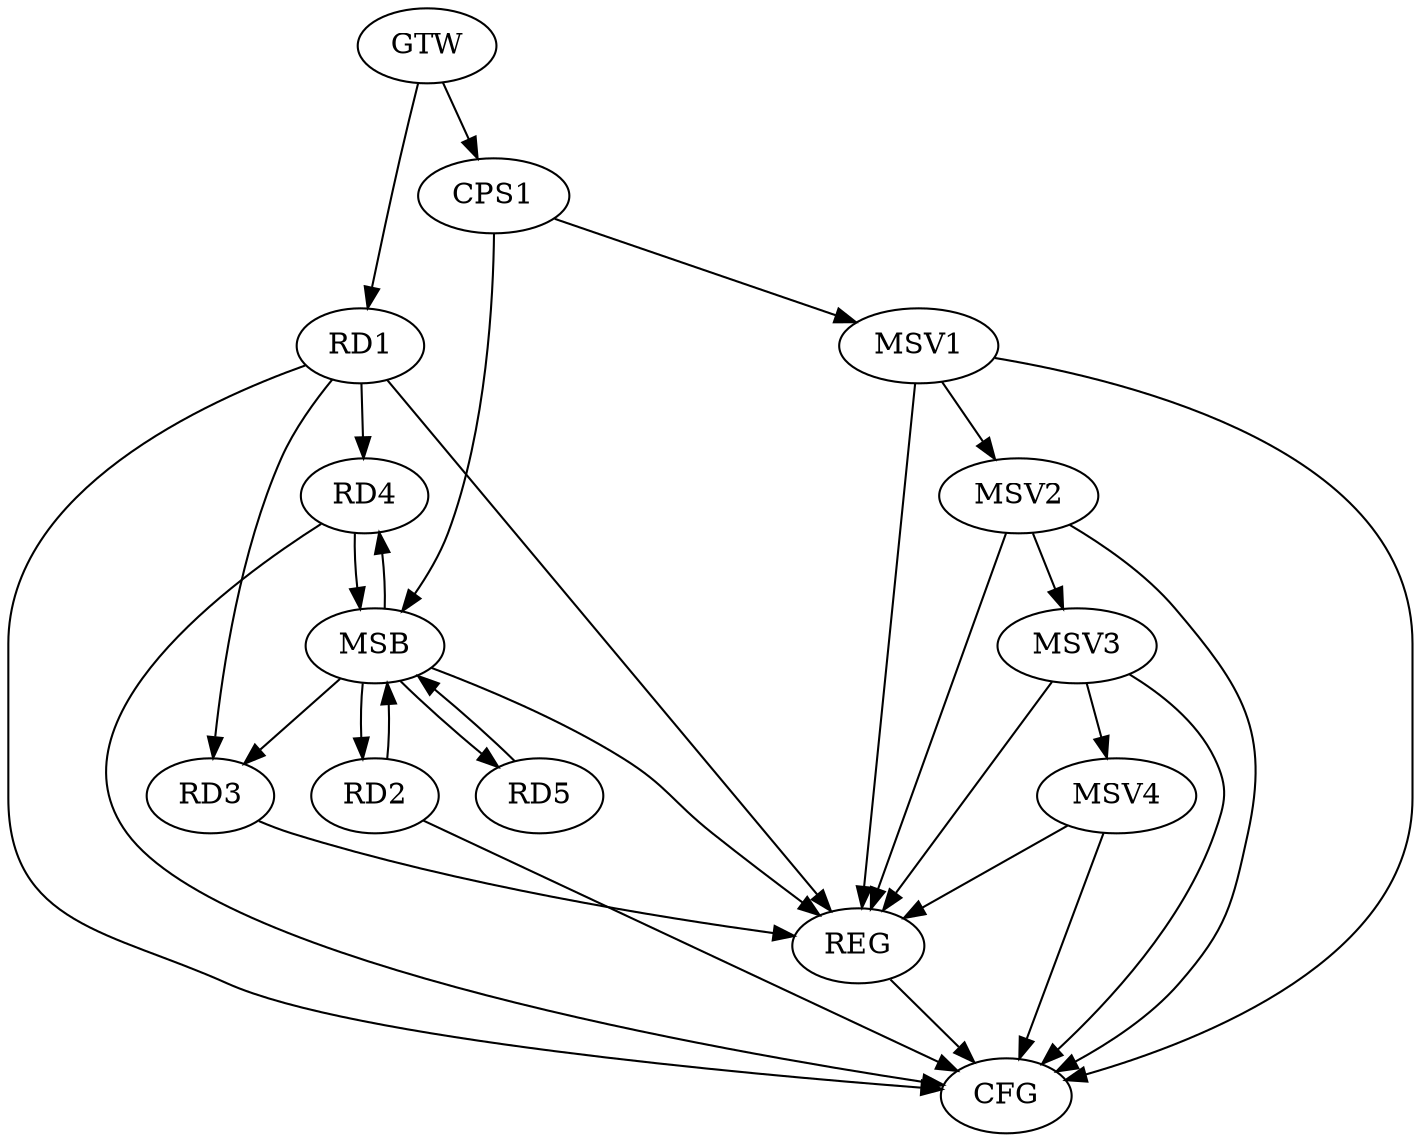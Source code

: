 strict digraph G {
  RD1 [ label="RD1" ];
  RD2 [ label="RD2" ];
  RD3 [ label="RD3" ];
  RD4 [ label="RD4" ];
  RD5 [ label="RD5" ];
  CPS1 [ label="CPS1" ];
  GTW [ label="GTW" ];
  REG [ label="REG" ];
  MSB [ label="MSB" ];
  CFG [ label="CFG" ];
  MSV1 [ label="MSV1" ];
  MSV2 [ label="MSV2" ];
  MSV3 [ label="MSV3" ];
  MSV4 [ label="MSV4" ];
  RD1 -> RD3;
  GTW -> RD1;
  GTW -> CPS1;
  RD1 -> REG;
  RD3 -> REG;
  RD2 -> MSB;
  MSB -> REG;
  RD4 -> MSB;
  RD5 -> MSB;
  CPS1 -> MSB;
  MSB -> RD2;
  MSB -> RD3;
  MSB -> RD4;
  MSB -> RD5;
  RD4 -> CFG;
  RD2 -> CFG;
  REG -> CFG;
  RD1 -> CFG;
  RD1 -> RD4;
  CPS1 -> MSV1;
  MSV1 -> REG;
  MSV1 -> CFG;
  MSV1 -> MSV2;
  MSV2 -> REG;
  MSV2 -> CFG;
  MSV2 -> MSV3;
  MSV3 -> REG;
  MSV3 -> CFG;
  MSV3 -> MSV4;
  MSV4 -> REG;
  MSV4 -> CFG;
}
